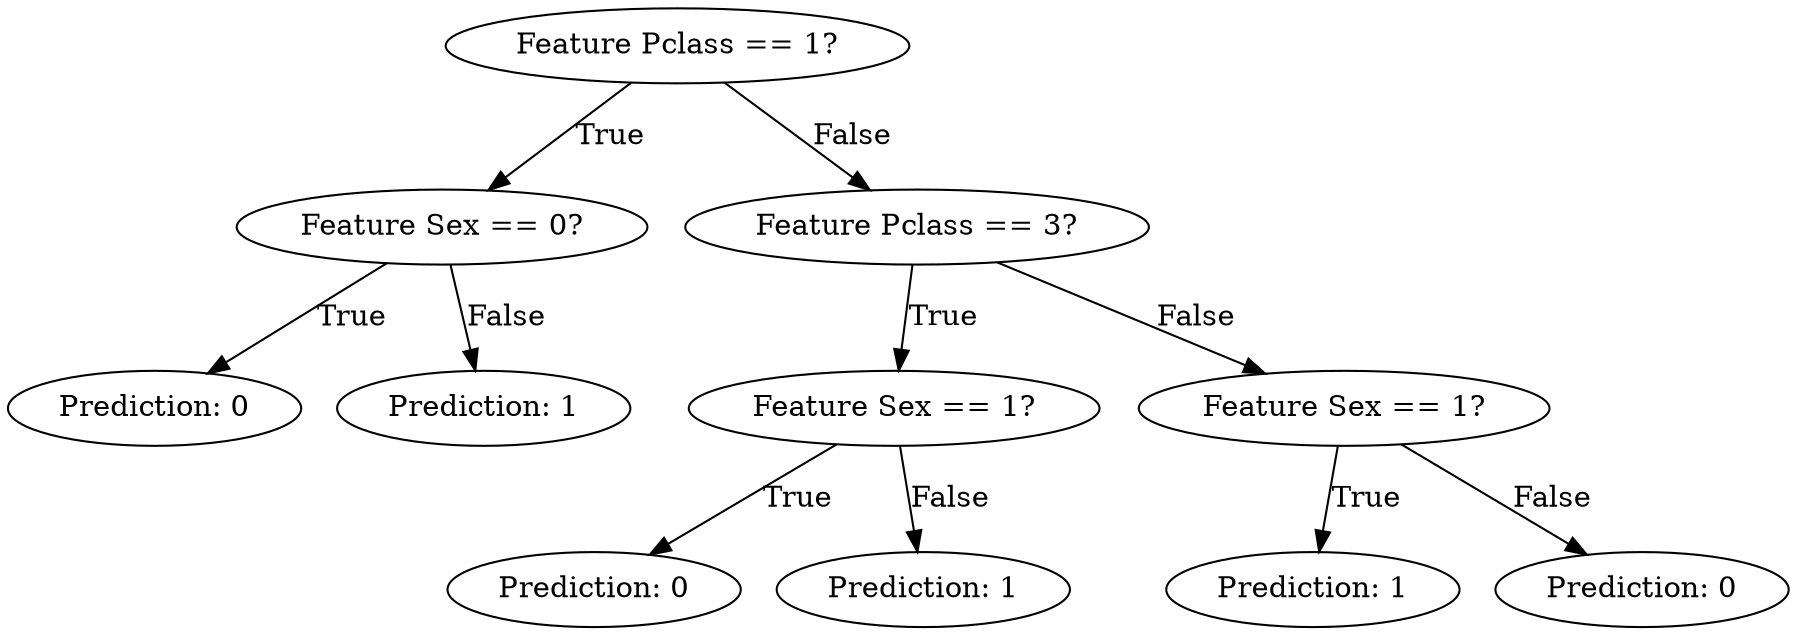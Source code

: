 digraph {
	2020547908320 [label="Feature Pclass == 1?"]
	2020547910336 [label="Feature Sex == 0?"]
	2020547909952 [label="Prediction: 0"]
	2020547910336 -> 2020547909952 [label=True]
	2020547909856 [label="Prediction: 1"]
	2020547910336 -> 2020547909856 [label=False]
	2020547908320 -> 2020547910336 [label=True]
	2020547910240 [label="Feature Pclass == 3?"]
	2020547966912 [label="Feature Sex == 1?"]
	2020547965808 [label="Prediction: 0"]
	2020547966912 -> 2020547965808 [label=True]
	2020547966192 [label="Prediction: 1"]
	2020547966912 -> 2020547966192 [label=False]
	2020547910240 -> 2020547966912 [label=True]
	2020547966288 [label="Feature Sex == 1?"]
	2020547965328 [label="Prediction: 1"]
	2020547966288 -> 2020547965328 [label=True]
	2020547965040 [label="Prediction: 0"]
	2020547966288 -> 2020547965040 [label=False]
	2020547910240 -> 2020547966288 [label=False]
	2020547908320 -> 2020547910240 [label=False]
}

